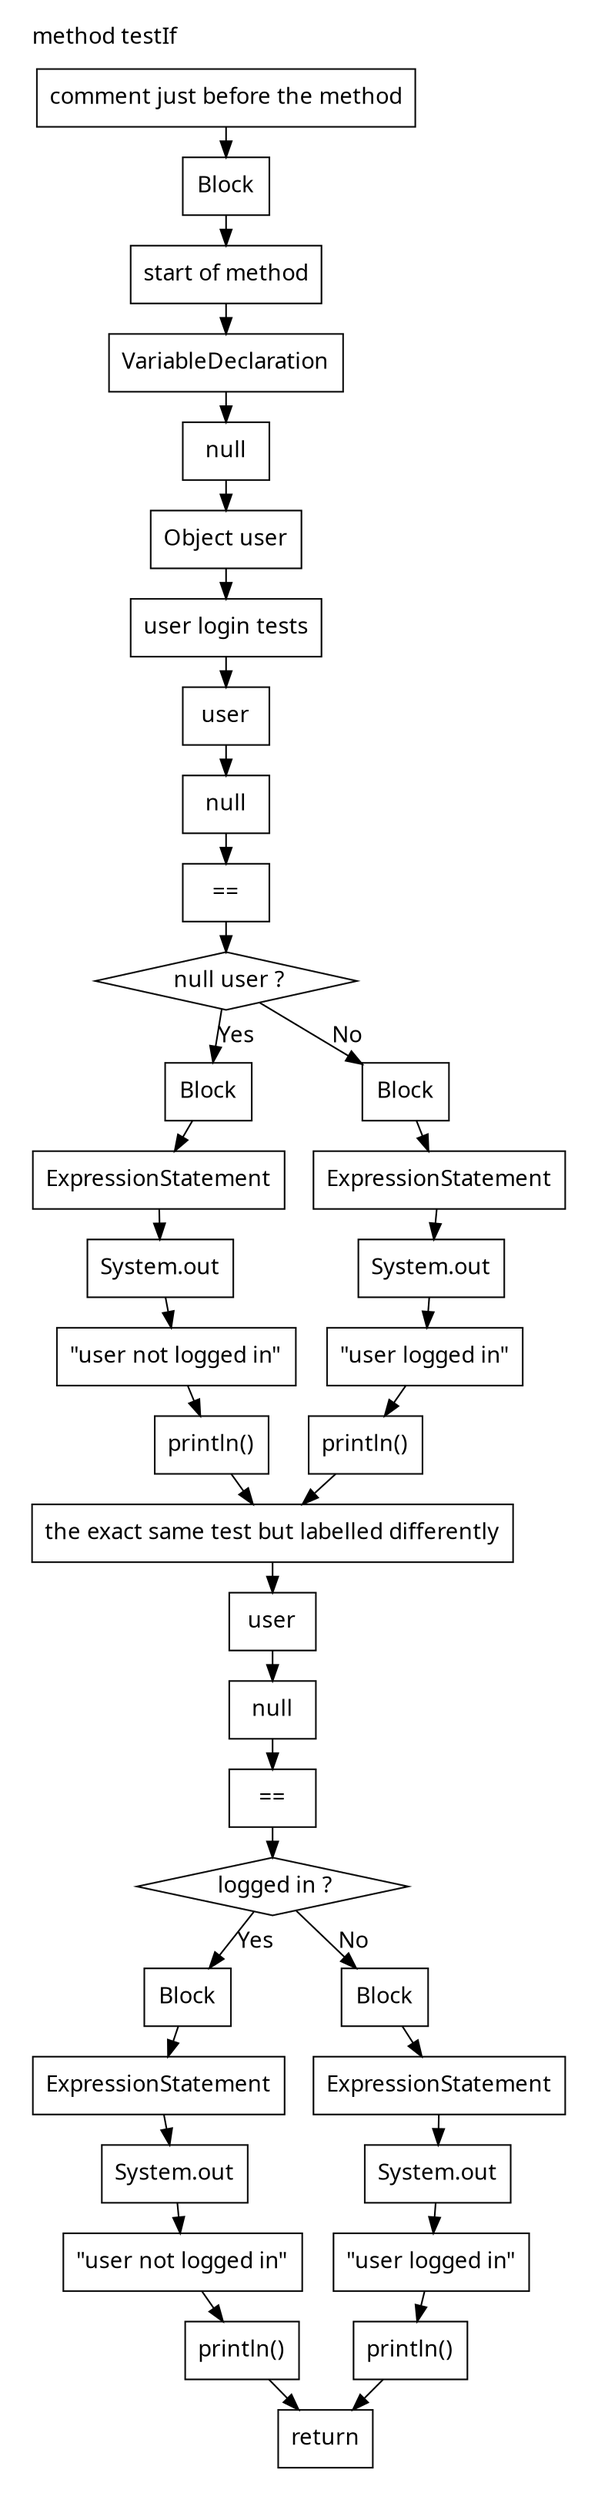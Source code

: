 digraph G {
  node [
    shape = rect;
    fontname = "Handlee";
  ]
  edge [
    fontname = "Handlee";
  ]
  bgcolor = transparent;
  fontname = "Handlee";
  compound = true;
  s_21 [
    class = "methodDeclaration";
    label = "comment just before the method";
    fillcolor = white;
    style = filled;
  ];
  s_21_3 [
    class = "block";
    label = "Block";
    fillcolor = white;
    style = filled;
  ];
  c_22 [
    class = "comment";
    label = "start of method";
    fillcolor = white;
    style = filled;
  ];
  s_23 [
    class = "variableDeclaration";
    label = "VariableDeclaration";
    fillcolor = white;
    style = filled;
  ];
  s_23_3 [
    class = "variableDeclarationFragment";
    label = "Object user";
    fillcolor = white;
    style = filled;
  ];
  s_23_5 [
    class = "nullLiteral literal";
    label = "null";
    fillcolor = white;
    style = filled;
  ];
  c_25 [
    class = "comment";
    label = "user login tests";
    fillcolor = white;
    style = filled;
  ];
  if_27 [
    class = "if";
    label = " null user ?";
    fillcolor = white;
    shape = diamond;
    style = filled;
  ];
  s_27 [
    class = "infixExpression";
    label = "==";
    fillcolor = white;
    style = filled;
  ];
  s_27_2 [
    class = "simpleName";
    label = "user";
    fillcolor = white;
    style = filled;
  ];
  s_27_3 [
    class = "nullLiteral literal";
    label = "null";
    fillcolor = white;
    style = filled;
  ];
  s_27_4 [
    class = "block";
    label = "Block";
    fillcolor = white;
    style = filled;
  ];
  s_28 [
    class = "expressionStatement";
    label = "ExpressionStatement";
    fillcolor = white;
    style = filled;
  ];
  s_28_2 [
    class = "methodInvocation";
    label = "println()";
    fillcolor = white;
    style = filled;
  ];
  s_28_3 [
    class = "qualifiedName";
    label = "System.out";
    fillcolor = white;
    style = filled;
  ];
  s_28_7 [
    class = "stringLiteral literal";
    label = "\"user not logged in\"";
    fillcolor = white;
    style = filled;
  ];
  s_29 [
    class = "block";
    label = "Block";
    fillcolor = white;
    style = filled;
  ];
  s_30 [
    class = "expressionStatement";
    label = "ExpressionStatement";
    fillcolor = white;
    style = filled;
  ];
  s_30_2 [
    class = "methodInvocation";
    label = "println()";
    fillcolor = white;
    style = filled;
  ];
  s_30_3 [
    class = "qualifiedName";
    label = "System.out";
    fillcolor = white;
    style = filled;
  ];
  s_30_7 [
    class = "stringLiteral literal";
    label = "\"user logged in\"";
    fillcolor = white;
    style = filled;
  ];
  c_33 [
    class = "comment";
    label = "the exact same test but labelled differently";
    fillcolor = white;
    style = filled;
  ];
  if_35 [
    class = "flipYn if";
    label = " logged in ?";
    fillcolor = white;
    shape = diamond;
    style = filled;
  ];
  s_35 [
    class = "infixExpression";
    label = "==";
    fillcolor = white;
    style = filled;
  ];
  s_35_2 [
    class = "simpleName";
    label = "user";
    fillcolor = white;
    style = filled;
  ];
  s_35_3 [
    class = "nullLiteral literal";
    label = "null";
    fillcolor = white;
    style = filled;
  ];
  s_35_4 [
    class = "block";
    label = "Block";
    fillcolor = white;
    style = filled;
  ];
  s_36 [
    class = "expressionStatement";
    label = "ExpressionStatement";
    fillcolor = white;
    style = filled;
  ];
  s_36_2 [
    class = "methodInvocation";
    label = "println()";
    fillcolor = white;
    style = filled;
  ];
  s_36_3 [
    class = "qualifiedName";
    label = "System.out";
    fillcolor = white;
    style = filled;
  ];
  s_36_7 [
    class = "stringLiteral literal";
    label = "\"user not logged in\"";
    fillcolor = white;
    style = filled;
  ];
  s_37 [
    class = "block";
    label = "Block";
    fillcolor = white;
    style = filled;
  ];
  s_38 [
    class = "expressionStatement";
    label = "ExpressionStatement";
    fillcolor = white;
    style = filled;
  ];
  s_38_2 [
    class = "methodInvocation";
    label = "println()";
    fillcolor = white;
    style = filled;
  ];
  s_38_3 [
    class = "qualifiedName";
    label = "System.out";
    fillcolor = white;
    style = filled;
  ];
  s_38_7 [
    class = "stringLiteral literal";
    label = "\"user logged in\"";
    fillcolor = white;
    style = filled;
  ];
  m_40 [
    class = "method end";
    label = "return";
    fillcolor = white;
    style = filled;
  ];
  s_21 -> s_21_3;
  s_21_3 -> c_22;
  c_22 -> s_23;
  s_23 -> s_23_5;
  s_23_5 -> s_23_3;
  s_23_3 -> c_25;
  c_25 -> s_27_2;
  s_27_2 -> s_27_3;
  s_27_3 -> s_27;
  s_27 -> if_27;
  if_27 -> s_27_4 [
    label="Yes";
  ];
  if_27 -> s_29 [
    label="No";
  ];
  s_27_4 -> s_28;
  s_28 -> s_28_3;
  s_28_3 -> s_28_7;
  s_28_7 -> s_28_2;
  s_29 -> s_30;
  s_30 -> s_30_3;
  s_30_3 -> s_30_7;
  s_30_7 -> s_30_2;
  s_28_2 -> c_33;
  s_30_2 -> c_33;
  c_33 -> s_35_2;
  s_35_2 -> s_35_3;
  s_35_3 -> s_35;
  s_35 -> if_35;
  if_35 -> s_35_4 [
    label="Yes";
  ];
  if_35 -> s_37 [
    label="No";
  ];
  s_35_4 -> s_36;
  s_36 -> s_36_3;
  s_36_3 -> s_36_7;
  s_36_7 -> s_36_2;
  s_37 -> s_38;
  s_38 -> s_38_3;
  s_38_3 -> s_38_7;
  s_38_7 -> s_38_2;
  s_36_2 -> m_40;
  s_38_2 -> m_40;

  subgraph cluster_m_21 {
    label="method testIf";
    labeljust = "l";
    ranksep = 0.5;
    pencolor = transparent;
    s_21; s_21_3; c_22; s_23; s_23_3; s_23_5; c_25; if_27; s_27; s_27_2; s_27_3; s_27_4; s_28; s_28_2; s_28_3; s_28_7; s_29; s_30; s_30_2; s_30_3; s_30_7; c_33; if_35; s_35; s_35_2; s_35_3; s_35_4; s_36; s_36_2; s_36_3; s_36_7; s_37; s_38; s_38_2; s_38_3; s_38_7; m_40;
  }
}

